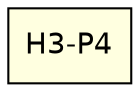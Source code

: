 digraph ColaPacientes {
    graph [rankdir=LR];
    node [shape=box, style=filled, fillcolor=lightyellow, fontname="Helvetica"];

    

        n1 [label="H3-P4"];

    
}

